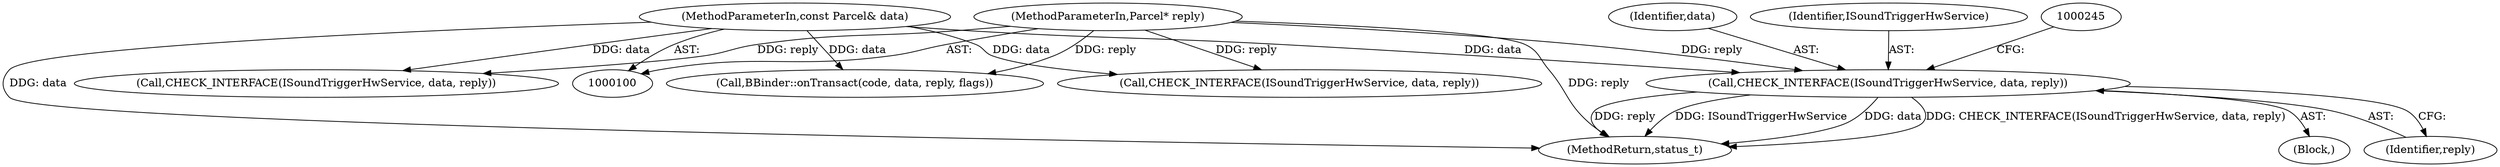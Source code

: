 digraph "0_Android_b9096dc@pointer" {
"1000238" [label="(Call,CHECK_INTERFACE(ISoundTriggerHwService, data, reply))"];
"1000102" [label="(MethodParameterIn,const Parcel& data)"];
"1000103" [label="(MethodParameterIn,Parcel* reply)"];
"1000103" [label="(MethodParameterIn,Parcel* reply)"];
"1000240" [label="(Identifier,data)"];
"1000257" [label="(MethodReturn,status_t)"];
"1000102" [label="(MethodParameterIn,const Parcel& data)"];
"1000237" [label="(Block,)"];
"1000111" [label="(Call,CHECK_INTERFACE(ISoundTriggerHwService, data, reply))"];
"1000239" [label="(Identifier,ISoundTriggerHwService)"];
"1000241" [label="(Identifier,reply)"];
"1000252" [label="(Call,BBinder::onTransact(code, data, reply, flags))"];
"1000238" [label="(Call,CHECK_INTERFACE(ISoundTriggerHwService, data, reply))"];
"1000191" [label="(Call,CHECK_INTERFACE(ISoundTriggerHwService, data, reply))"];
"1000238" -> "1000237"  [label="AST: "];
"1000238" -> "1000241"  [label="CFG: "];
"1000239" -> "1000238"  [label="AST: "];
"1000240" -> "1000238"  [label="AST: "];
"1000241" -> "1000238"  [label="AST: "];
"1000245" -> "1000238"  [label="CFG: "];
"1000238" -> "1000257"  [label="DDG: ISoundTriggerHwService"];
"1000238" -> "1000257"  [label="DDG: data"];
"1000238" -> "1000257"  [label="DDG: CHECK_INTERFACE(ISoundTriggerHwService, data, reply)"];
"1000238" -> "1000257"  [label="DDG: reply"];
"1000102" -> "1000238"  [label="DDG: data"];
"1000103" -> "1000238"  [label="DDG: reply"];
"1000102" -> "1000100"  [label="AST: "];
"1000102" -> "1000257"  [label="DDG: data"];
"1000102" -> "1000111"  [label="DDG: data"];
"1000102" -> "1000191"  [label="DDG: data"];
"1000102" -> "1000252"  [label="DDG: data"];
"1000103" -> "1000100"  [label="AST: "];
"1000103" -> "1000257"  [label="DDG: reply"];
"1000103" -> "1000111"  [label="DDG: reply"];
"1000103" -> "1000191"  [label="DDG: reply"];
"1000103" -> "1000252"  [label="DDG: reply"];
}
